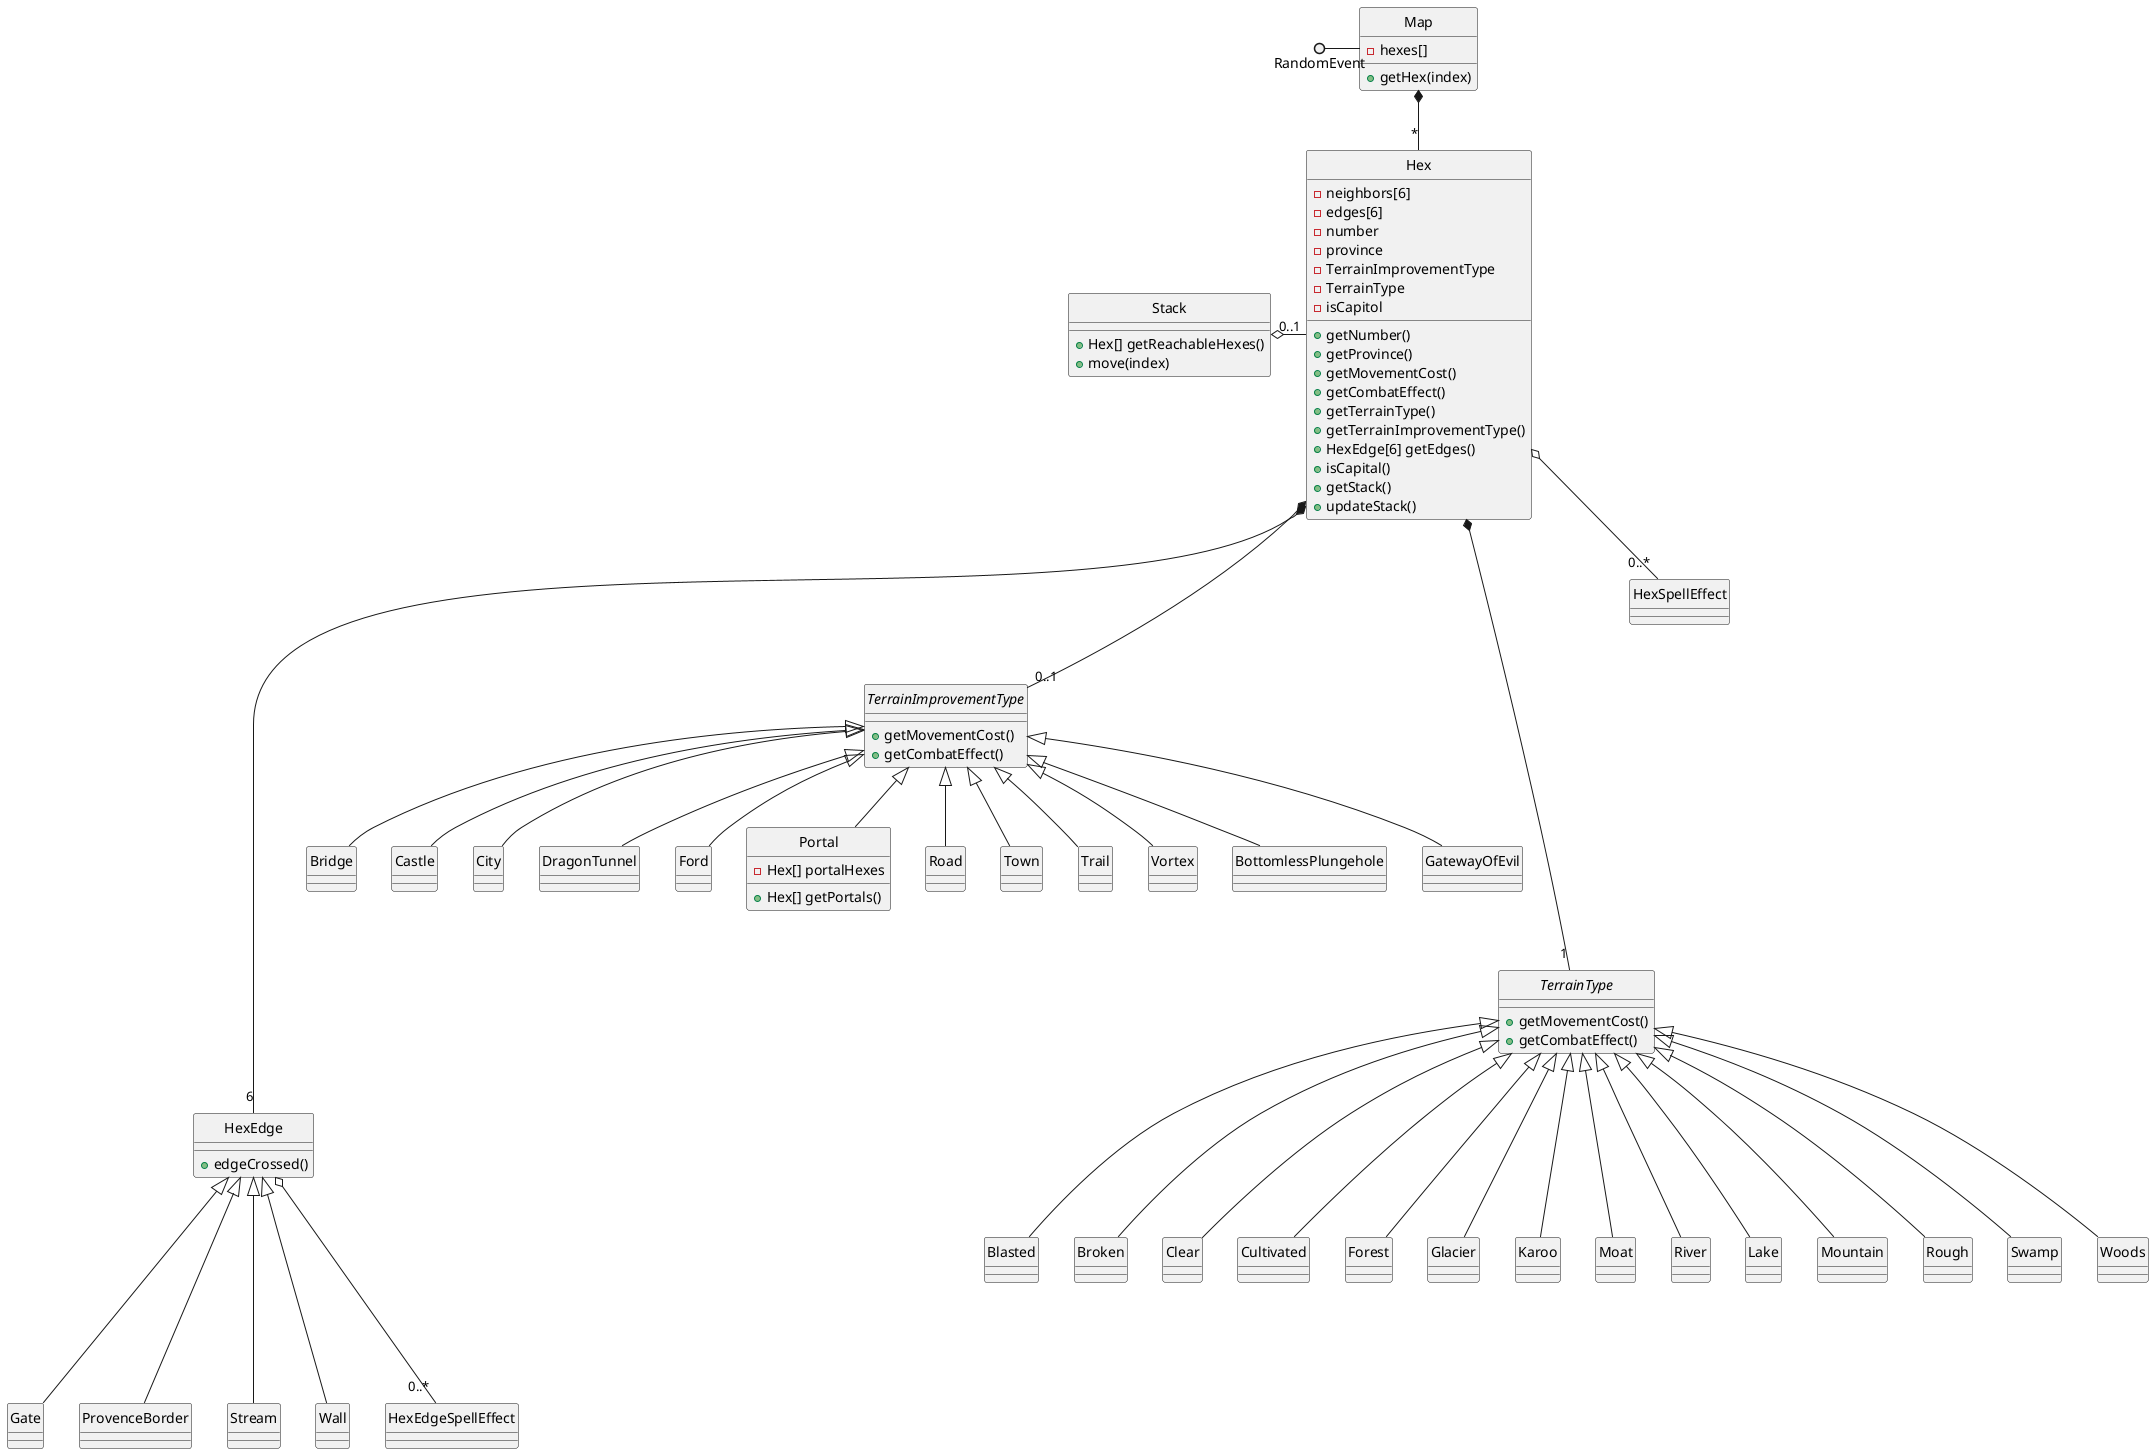@startuml
hide circle

class Map {
-hexes[]
+getHex(index)
}

class Hex {
-neighbors[6]
-edges[6]
-number
-province
-TerrainImprovementType
-TerrainType
-isCapitol
+getNumber()
+getProvince()
+getMovementCost()
+getCombatEffect()
+getTerrainType()
+getTerrainImprovementType()
+HexEdge[6] getEdges()
+isCapital()
+getStack()
+updateStack()
}

class Stack {
	+Hex[] getReachableHexes()
	+move(index)
}

class HexEdge {
+edgeCrossed()
}

interface TerrainImprovementType {
+getMovementCost()
+getCombatEffect()
}

interface TerrainType {
+getMovementCost()
+getCombatEffect()
}

class Blasted
class Bridge
class Gate
class Broken
class Castle
class City
class Clear
class Cultivated
class DragonTunnel
class Ford
class Forest
class Glacier
class Karoo
class Moat
class River
class Lake
class Mountain
class Portal {
    -Hex[] portalHexes
    +Hex[] getPortals()
}
class ProvenceBorder
class Road
class Rough
class Stream
class Swamp
class Town
class Trail
class Vortex
class Wall
class Woods
class BottomlessPlungehole
class GatewayOfEvil
class HexEdgeSpellEffect
class     HexSpellEffect

RandomEvent ()- Map


Map *-- "*" Hex
Stack "0..1" o- Hex


Hex *----- "1" TerrainType
Hex *--- "0..1" TerrainImprovementType
Hex *------ "6" HexEdge 
Hex o-- "0..*" HexSpellEffect

TerrainImprovementType <|-- Bridge
TerrainImprovementType <|-- Castle
TerrainImprovementType <|-- City
TerrainImprovementType <|-- DragonTunnel
TerrainImprovementType <|-- Ford
TerrainImprovementType <|-- Portal
TerrainImprovementType <|-- Road
TerrainImprovementType <|-- Town
TerrainImprovementType <|-- Trail
TerrainImprovementType <|-- Vortex
TerrainImprovementType <|-- BottomlessPlungehole
TerrainImprovementType <|-- GatewayOfEvil

TerrainType <|--- Blasted
TerrainType <|--- Broken
TerrainType <|--- Clear
TerrainType <|--- Cultivated
TerrainType <|--- Forest
TerrainType <|--- Glacier
TerrainType <|--- Karoo
TerrainType <|--- River
TerrainType <|--- Lake
TerrainType <|--- Moat
TerrainType <|--- Mountain
TerrainType <|--- Rough
TerrainType <|--- Swamp
TerrainType <|--- Woods

HexEdge <|---- ProvenceBorder
HexEdge <|---- Stream
HexEdge <|---- Wall
HexEdge  o---- "0..*" HexEdgeSpellEffect
HexEdge <|---- Gate
@enduml
